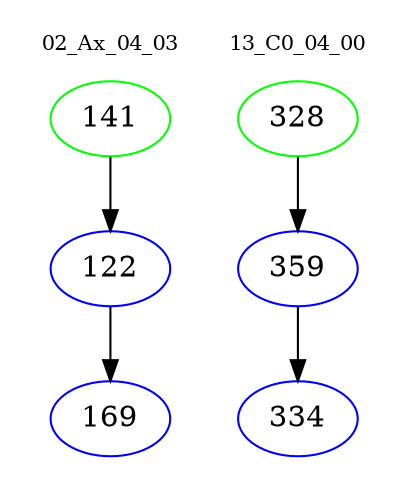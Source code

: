 digraph{
subgraph cluster_0 {
color = white
label = "02_Ax_04_03";
fontsize=10;
T0_141 [label="141", color="green"]
T0_141 -> T0_122 [color="black"]
T0_122 [label="122", color="blue"]
T0_122 -> T0_169 [color="black"]
T0_169 [label="169", color="blue"]
}
subgraph cluster_1 {
color = white
label = "13_C0_04_00";
fontsize=10;
T1_328 [label="328", color="green"]
T1_328 -> T1_359 [color="black"]
T1_359 [label="359", color="blue"]
T1_359 -> T1_334 [color="black"]
T1_334 [label="334", color="blue"]
}
}
